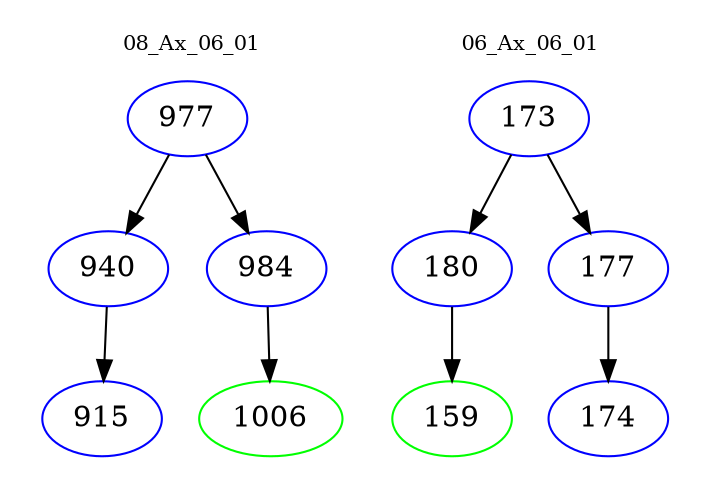 digraph{
subgraph cluster_0 {
color = white
label = "08_Ax_06_01";
fontsize=10;
T0_977 [label="977", color="blue"]
T0_977 -> T0_940 [color="black"]
T0_940 [label="940", color="blue"]
T0_940 -> T0_915 [color="black"]
T0_915 [label="915", color="blue"]
T0_977 -> T0_984 [color="black"]
T0_984 [label="984", color="blue"]
T0_984 -> T0_1006 [color="black"]
T0_1006 [label="1006", color="green"]
}
subgraph cluster_1 {
color = white
label = "06_Ax_06_01";
fontsize=10;
T1_173 [label="173", color="blue"]
T1_173 -> T1_180 [color="black"]
T1_180 [label="180", color="blue"]
T1_180 -> T1_159 [color="black"]
T1_159 [label="159", color="green"]
T1_173 -> T1_177 [color="black"]
T1_177 [label="177", color="blue"]
T1_177 -> T1_174 [color="black"]
T1_174 [label="174", color="blue"]
}
}
